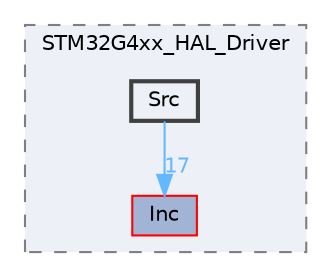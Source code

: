 digraph "Drivers/STM32G4xx_HAL_Driver/Src"
{
 // LATEX_PDF_SIZE
  bgcolor="transparent";
  edge [fontname=Helvetica,fontsize=10,labelfontname=Helvetica,labelfontsize=10];
  node [fontname=Helvetica,fontsize=10,shape=box,height=0.2,width=0.4];
  compound=true
  subgraph clusterdir_a86d4ce481749dafe8c531dc11abd870 {
    graph [ bgcolor="#edf0f7", pencolor="grey50", label="STM32G4xx_HAL_Driver", fontname=Helvetica,fontsize=10 style="filled,dashed", URL="dir_a86d4ce481749dafe8c531dc11abd870.html",tooltip=""]
  dir_565696936a2f7994e047f8d0ce5b8d3d [label="Inc", fillcolor="#a2b4d6", color="red", style="filled", URL="dir_565696936a2f7994e047f8d0ce5b8d3d.html",tooltip=""];
  dir_fdb31ac8321ae0c073e1e0e83c674429 [label="Src", fillcolor="#edf0f7", color="grey25", style="filled,bold", URL="dir_fdb31ac8321ae0c073e1e0e83c674429.html",tooltip=""];
  }
  dir_fdb31ac8321ae0c073e1e0e83c674429->dir_565696936a2f7994e047f8d0ce5b8d3d [headlabel="17", labeldistance=1.5 headhref="dir_000010_000005.html" color="steelblue1" fontcolor="steelblue1"];
}
